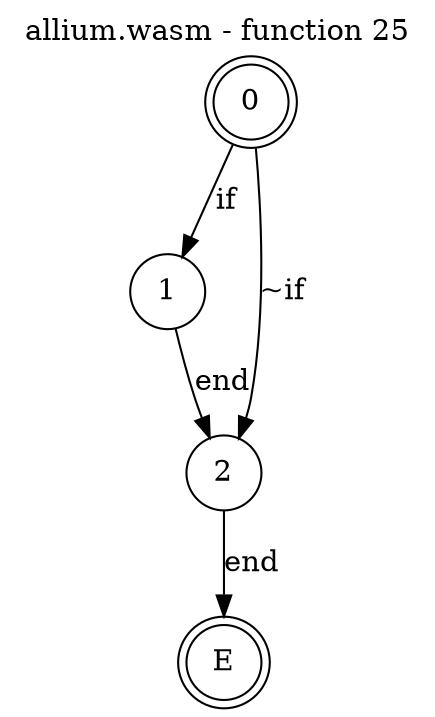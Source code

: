 digraph finite_state_machine {
    label = "allium.wasm - function 25"
    labelloc =  t
    labelfontsize = 16
    labelfontcolor = black
    labelfontname = "Helvetica"
    node [shape = doublecircle]; 0 E ;
    node [shape = circle];
    0 -> 1[label="if"];
    0 -> 2[label="~if"];
    1 -> 2[label="end"];
    2 -> E[label="end"];
}
